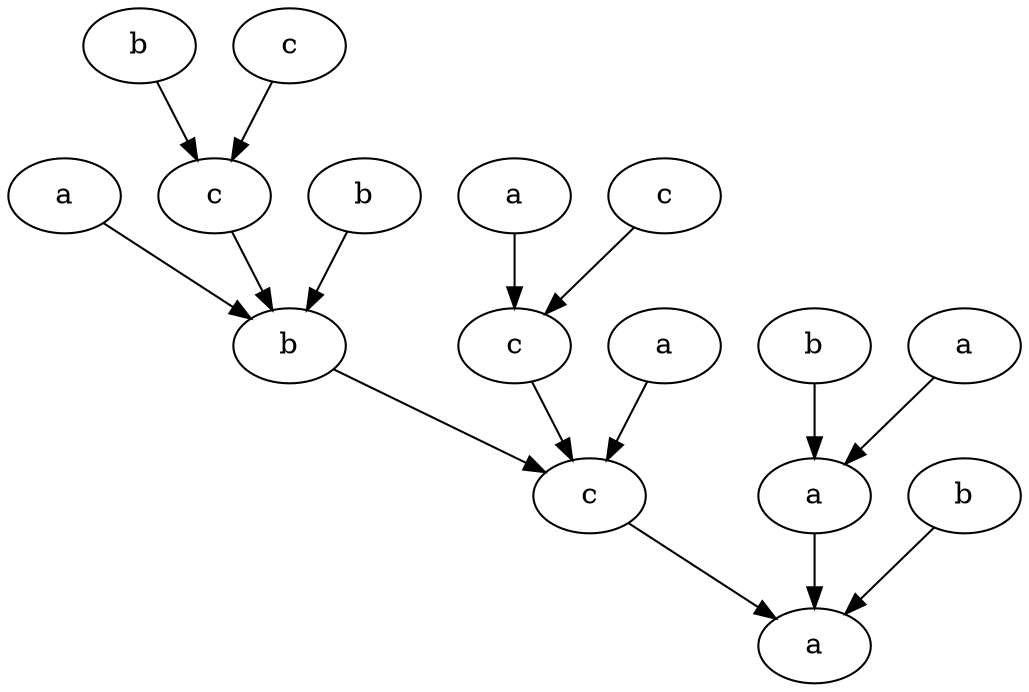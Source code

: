 digraph G {

100[label=a];
101[label=b];
103[label=c];
106[label=c];
103->106
106[label=b];
101->106
106[label=c];
109[label=b];
112[label=b];
109->112
112[label=b];
106->112
112[label=a];
100->112
112[label=b];
114[label=a];
116[label=c];
119[label=c];
116->119
119[label=a];
114->119
119[label=c];
122[label=a];
125[label=a];
122->125
125[label=a];
119->125
125[label=a];
112->125
125[label=c];
128[label=b];
130[label=a];
133[label=a];
130->133
133[label=b];
128->133
133[label=a];
136[label=b];
139[label=b];
136->139
139[label=b];
133->139
139[label=a];
125->139
}

